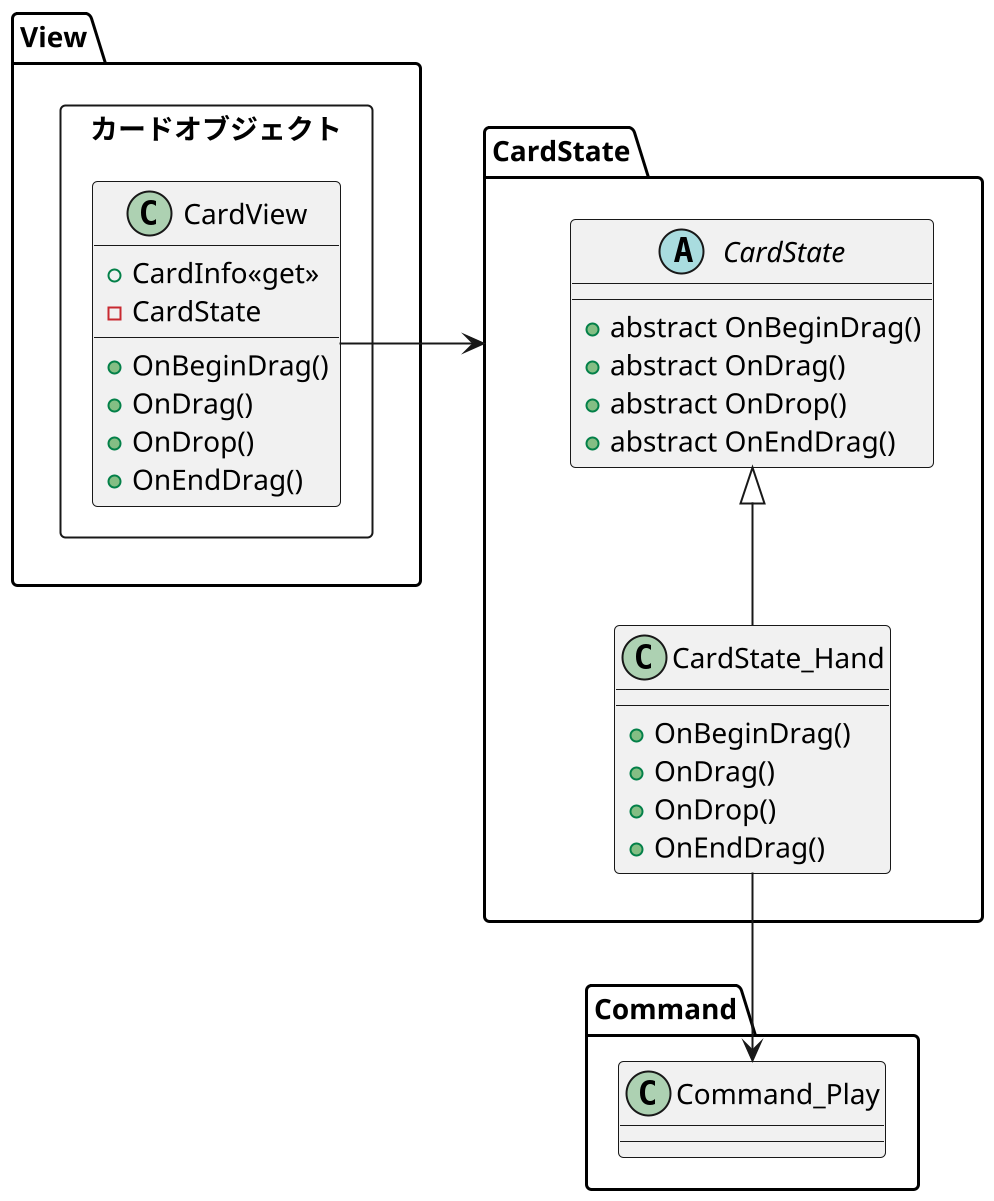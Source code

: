 @startuml CardState


scale 2
skinparam DefaultFontName 源ノ角ゴシック Code JP Medium

package View
{

    rectangle カードオブジェクト{
        class CardView
        {
            + CardInfo<<get>>
            - CardState

            + OnBeginDrag()
            +OnDrag()
            +OnDrop()
            +OnEndDrag()
        }

    }



    

}


package Command
{
    class Command_Play
}

package CardState
{
    abstract class CardState
    {
            + abstract OnBeginDrag()
            + abstract OnDrag()
            + abstract OnDrop()
            + abstract OnEndDrag()
    }


    class CardState_Hand
        {
            + OnBeginDrag()
            + OnDrag()
            + OnDrop()
            + OnEndDrag()
    }


    CardState_Hand-u-|>CardState

}

CardView->CardState
CardState_Hand-d->Command_Play

@enduml